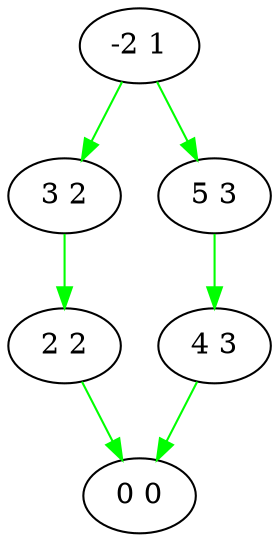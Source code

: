 digraph 5 {
	"0 0";
	"3 2";
	"2 2";
	"5 3";
	"4 3";
	"-2 1";
	"4 3" -> "0 0" [dir = forward color = "green"];
	"2 2" -> "0 0" [dir = forward color = "green"];
	"-2 1" -> "3 2" [dir = forward color = "green"];
	"3 2" -> "2 2" [dir = forward color = "green"];
	"-2 1" -> "5 3" [dir = forward color = "green"];
	"5 3" -> "4 3" [dir = forward color = "green"];
	}
